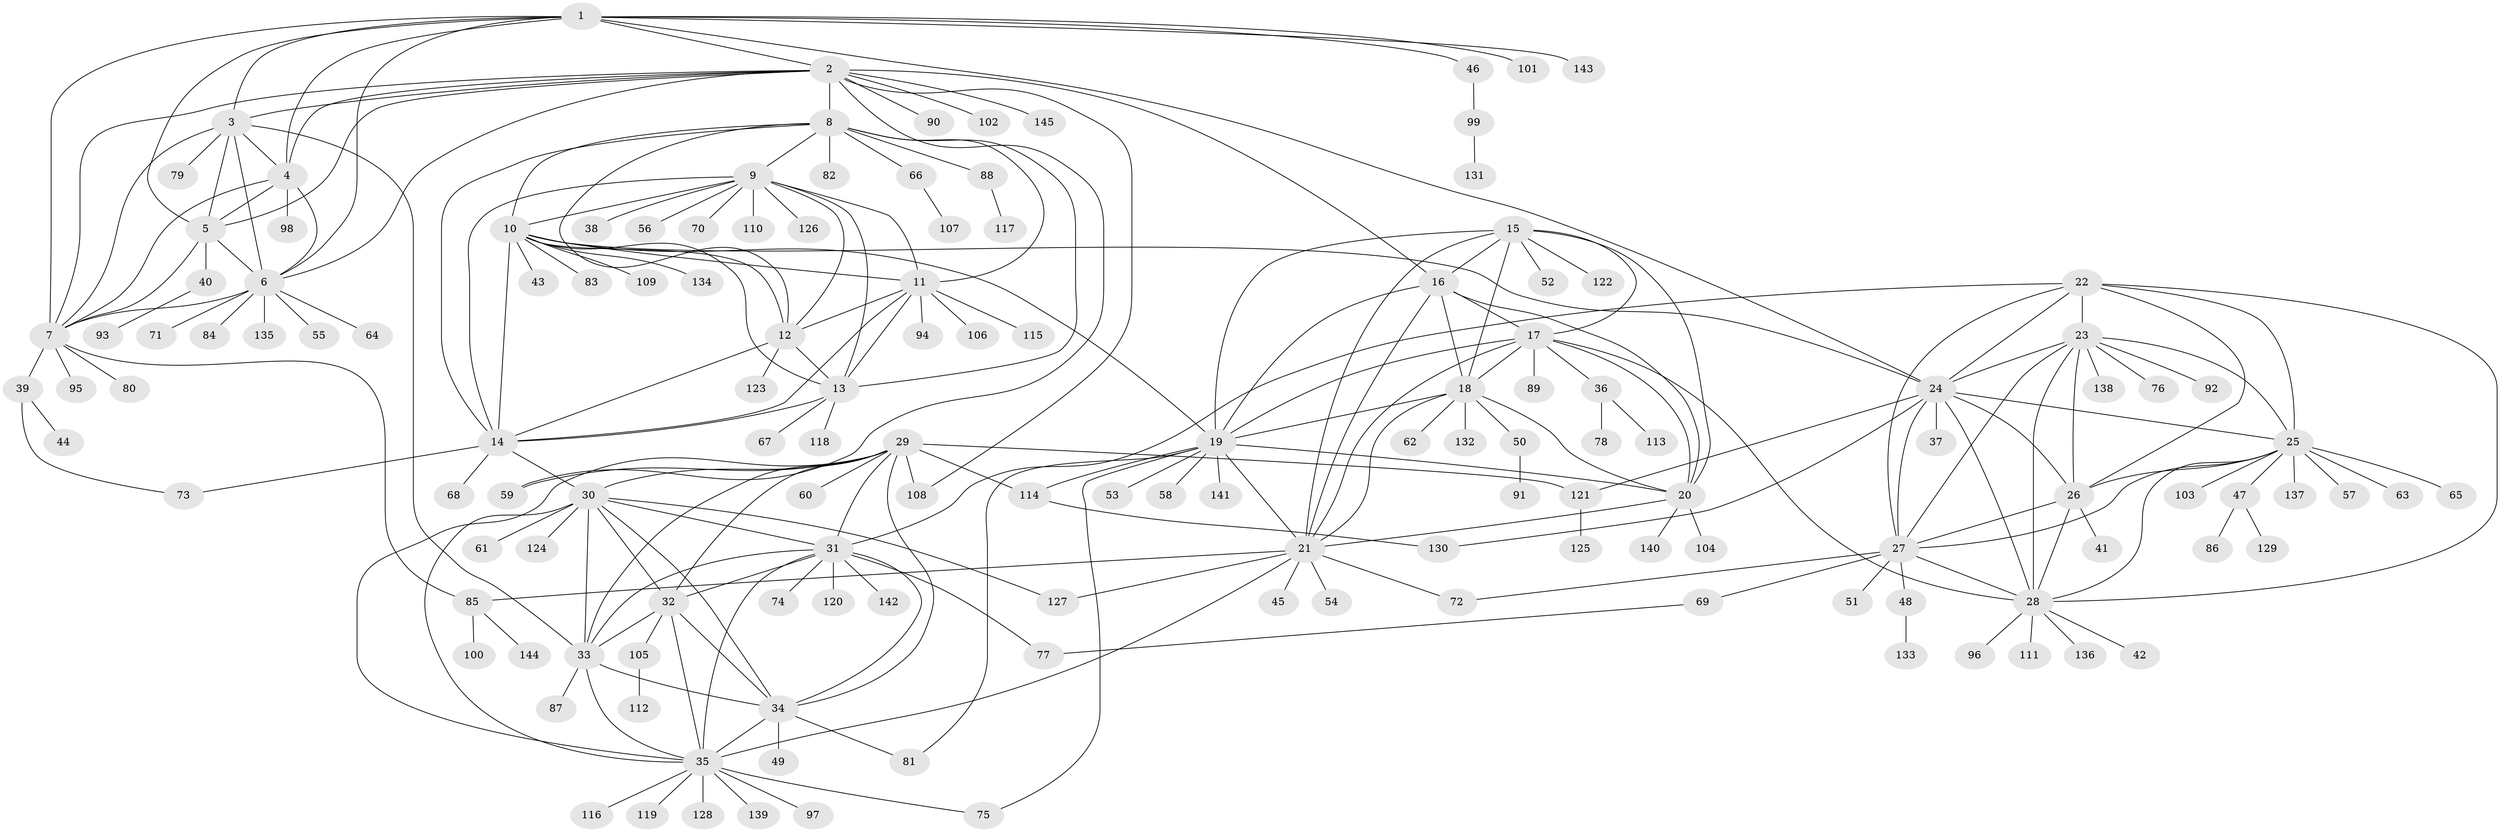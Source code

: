 // Generated by graph-tools (version 1.1) at 2025/16/03/09/25 04:16:11]
// undirected, 145 vertices, 237 edges
graph export_dot {
graph [start="1"]
  node [color=gray90,style=filled];
  1;
  2;
  3;
  4;
  5;
  6;
  7;
  8;
  9;
  10;
  11;
  12;
  13;
  14;
  15;
  16;
  17;
  18;
  19;
  20;
  21;
  22;
  23;
  24;
  25;
  26;
  27;
  28;
  29;
  30;
  31;
  32;
  33;
  34;
  35;
  36;
  37;
  38;
  39;
  40;
  41;
  42;
  43;
  44;
  45;
  46;
  47;
  48;
  49;
  50;
  51;
  52;
  53;
  54;
  55;
  56;
  57;
  58;
  59;
  60;
  61;
  62;
  63;
  64;
  65;
  66;
  67;
  68;
  69;
  70;
  71;
  72;
  73;
  74;
  75;
  76;
  77;
  78;
  79;
  80;
  81;
  82;
  83;
  84;
  85;
  86;
  87;
  88;
  89;
  90;
  91;
  92;
  93;
  94;
  95;
  96;
  97;
  98;
  99;
  100;
  101;
  102;
  103;
  104;
  105;
  106;
  107;
  108;
  109;
  110;
  111;
  112;
  113;
  114;
  115;
  116;
  117;
  118;
  119;
  120;
  121;
  122;
  123;
  124;
  125;
  126;
  127;
  128;
  129;
  130;
  131;
  132;
  133;
  134;
  135;
  136;
  137;
  138;
  139;
  140;
  141;
  142;
  143;
  144;
  145;
  1 -- 2;
  1 -- 3;
  1 -- 4;
  1 -- 5;
  1 -- 6;
  1 -- 7;
  1 -- 24;
  1 -- 46;
  1 -- 101;
  1 -- 143;
  2 -- 3;
  2 -- 4;
  2 -- 5;
  2 -- 6;
  2 -- 7;
  2 -- 8;
  2 -- 16;
  2 -- 59;
  2 -- 90;
  2 -- 102;
  2 -- 108;
  2 -- 145;
  3 -- 4;
  3 -- 5;
  3 -- 6;
  3 -- 7;
  3 -- 33;
  3 -- 79;
  4 -- 5;
  4 -- 6;
  4 -- 7;
  4 -- 98;
  5 -- 6;
  5 -- 7;
  5 -- 40;
  6 -- 7;
  6 -- 55;
  6 -- 64;
  6 -- 71;
  6 -- 84;
  6 -- 135;
  7 -- 39;
  7 -- 80;
  7 -- 85;
  7 -- 95;
  8 -- 9;
  8 -- 10;
  8 -- 11;
  8 -- 12;
  8 -- 13;
  8 -- 14;
  8 -- 66;
  8 -- 82;
  8 -- 88;
  9 -- 10;
  9 -- 11;
  9 -- 12;
  9 -- 13;
  9 -- 14;
  9 -- 38;
  9 -- 56;
  9 -- 70;
  9 -- 110;
  9 -- 126;
  10 -- 11;
  10 -- 12;
  10 -- 13;
  10 -- 14;
  10 -- 19;
  10 -- 24;
  10 -- 43;
  10 -- 83;
  10 -- 109;
  10 -- 134;
  11 -- 12;
  11 -- 13;
  11 -- 14;
  11 -- 94;
  11 -- 106;
  11 -- 115;
  12 -- 13;
  12 -- 14;
  12 -- 123;
  13 -- 14;
  13 -- 67;
  13 -- 118;
  14 -- 30;
  14 -- 68;
  14 -- 73;
  15 -- 16;
  15 -- 17;
  15 -- 18;
  15 -- 19;
  15 -- 20;
  15 -- 21;
  15 -- 52;
  15 -- 122;
  16 -- 17;
  16 -- 18;
  16 -- 19;
  16 -- 20;
  16 -- 21;
  17 -- 18;
  17 -- 19;
  17 -- 20;
  17 -- 21;
  17 -- 28;
  17 -- 36;
  17 -- 89;
  18 -- 19;
  18 -- 20;
  18 -- 21;
  18 -- 50;
  18 -- 62;
  18 -- 132;
  19 -- 20;
  19 -- 21;
  19 -- 53;
  19 -- 58;
  19 -- 75;
  19 -- 81;
  19 -- 114;
  19 -- 141;
  20 -- 21;
  20 -- 104;
  20 -- 140;
  21 -- 35;
  21 -- 45;
  21 -- 54;
  21 -- 72;
  21 -- 85;
  21 -- 127;
  22 -- 23;
  22 -- 24;
  22 -- 25;
  22 -- 26;
  22 -- 27;
  22 -- 28;
  22 -- 31;
  23 -- 24;
  23 -- 25;
  23 -- 26;
  23 -- 27;
  23 -- 28;
  23 -- 76;
  23 -- 92;
  23 -- 138;
  24 -- 25;
  24 -- 26;
  24 -- 27;
  24 -- 28;
  24 -- 37;
  24 -- 121;
  24 -- 130;
  25 -- 26;
  25 -- 27;
  25 -- 28;
  25 -- 47;
  25 -- 57;
  25 -- 63;
  25 -- 65;
  25 -- 103;
  25 -- 137;
  26 -- 27;
  26 -- 28;
  26 -- 41;
  27 -- 28;
  27 -- 48;
  27 -- 51;
  27 -- 69;
  27 -- 72;
  28 -- 42;
  28 -- 96;
  28 -- 111;
  28 -- 136;
  29 -- 30;
  29 -- 31;
  29 -- 32;
  29 -- 33;
  29 -- 34;
  29 -- 35;
  29 -- 59;
  29 -- 60;
  29 -- 108;
  29 -- 114;
  29 -- 121;
  30 -- 31;
  30 -- 32;
  30 -- 33;
  30 -- 34;
  30 -- 35;
  30 -- 61;
  30 -- 124;
  30 -- 127;
  31 -- 32;
  31 -- 33;
  31 -- 34;
  31 -- 35;
  31 -- 74;
  31 -- 77;
  31 -- 120;
  31 -- 142;
  32 -- 33;
  32 -- 34;
  32 -- 35;
  32 -- 105;
  33 -- 34;
  33 -- 35;
  33 -- 87;
  34 -- 35;
  34 -- 49;
  34 -- 81;
  35 -- 75;
  35 -- 97;
  35 -- 116;
  35 -- 119;
  35 -- 128;
  35 -- 139;
  36 -- 78;
  36 -- 113;
  39 -- 44;
  39 -- 73;
  40 -- 93;
  46 -- 99;
  47 -- 86;
  47 -- 129;
  48 -- 133;
  50 -- 91;
  66 -- 107;
  69 -- 77;
  85 -- 100;
  85 -- 144;
  88 -- 117;
  99 -- 131;
  105 -- 112;
  114 -- 130;
  121 -- 125;
}
